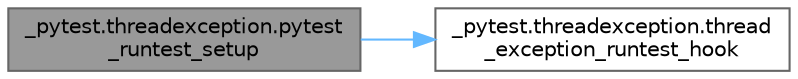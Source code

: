 digraph "_pytest.threadexception.pytest_runtest_setup"
{
 // LATEX_PDF_SIZE
  bgcolor="transparent";
  edge [fontname=Helvetica,fontsize=10,labelfontname=Helvetica,labelfontsize=10];
  node [fontname=Helvetica,fontsize=10,shape=box,height=0.2,width=0.4];
  rankdir="LR";
  Node1 [id="Node000001",label="_pytest.threadexception.pytest\l_runtest_setup",height=0.2,width=0.4,color="gray40", fillcolor="grey60", style="filled", fontcolor="black",tooltip=" "];
  Node1 -> Node2 [id="edge1_Node000001_Node000002",color="steelblue1",style="solid",tooltip=" "];
  Node2 [id="Node000002",label="_pytest.threadexception.thread\l_exception_runtest_hook",height=0.2,width=0.4,color="grey40", fillcolor="white", style="filled",URL="$namespace__pytest_1_1threadexception.html#a1ac9773042f74e4f8fa9115271dfb9a3",tooltip=" "];
}
